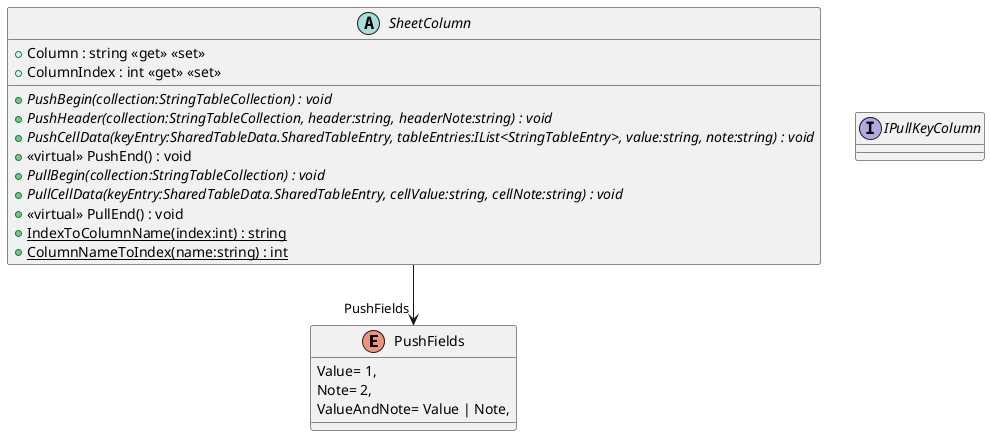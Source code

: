 @startuml
enum PushFields {
    Value= 1,
    Note= 2,
    ValueAndNote= Value | Note,
}
interface IPullKeyColumn {
}
abstract class SheetColumn {
    + Column : string <<get>> <<set>>
    + ColumnIndex : int <<get>> <<set>>
    + {abstract} PushBegin(collection:StringTableCollection) : void
    + {abstract} PushHeader(collection:StringTableCollection, header:string, headerNote:string) : void
    + {abstract} PushCellData(keyEntry:SharedTableData.SharedTableEntry, tableEntries:IList<StringTableEntry>, value:string, note:string) : void
    + <<virtual>> PushEnd() : void
    + {abstract} PullBegin(collection:StringTableCollection) : void
    + {abstract} PullCellData(keyEntry:SharedTableData.SharedTableEntry, cellValue:string, cellNote:string) : void
    + <<virtual>> PullEnd() : void
    + {static} IndexToColumnName(index:int) : string
    + {static} ColumnNameToIndex(name:string) : int
}
SheetColumn --> "PushFields" PushFields
@enduml
